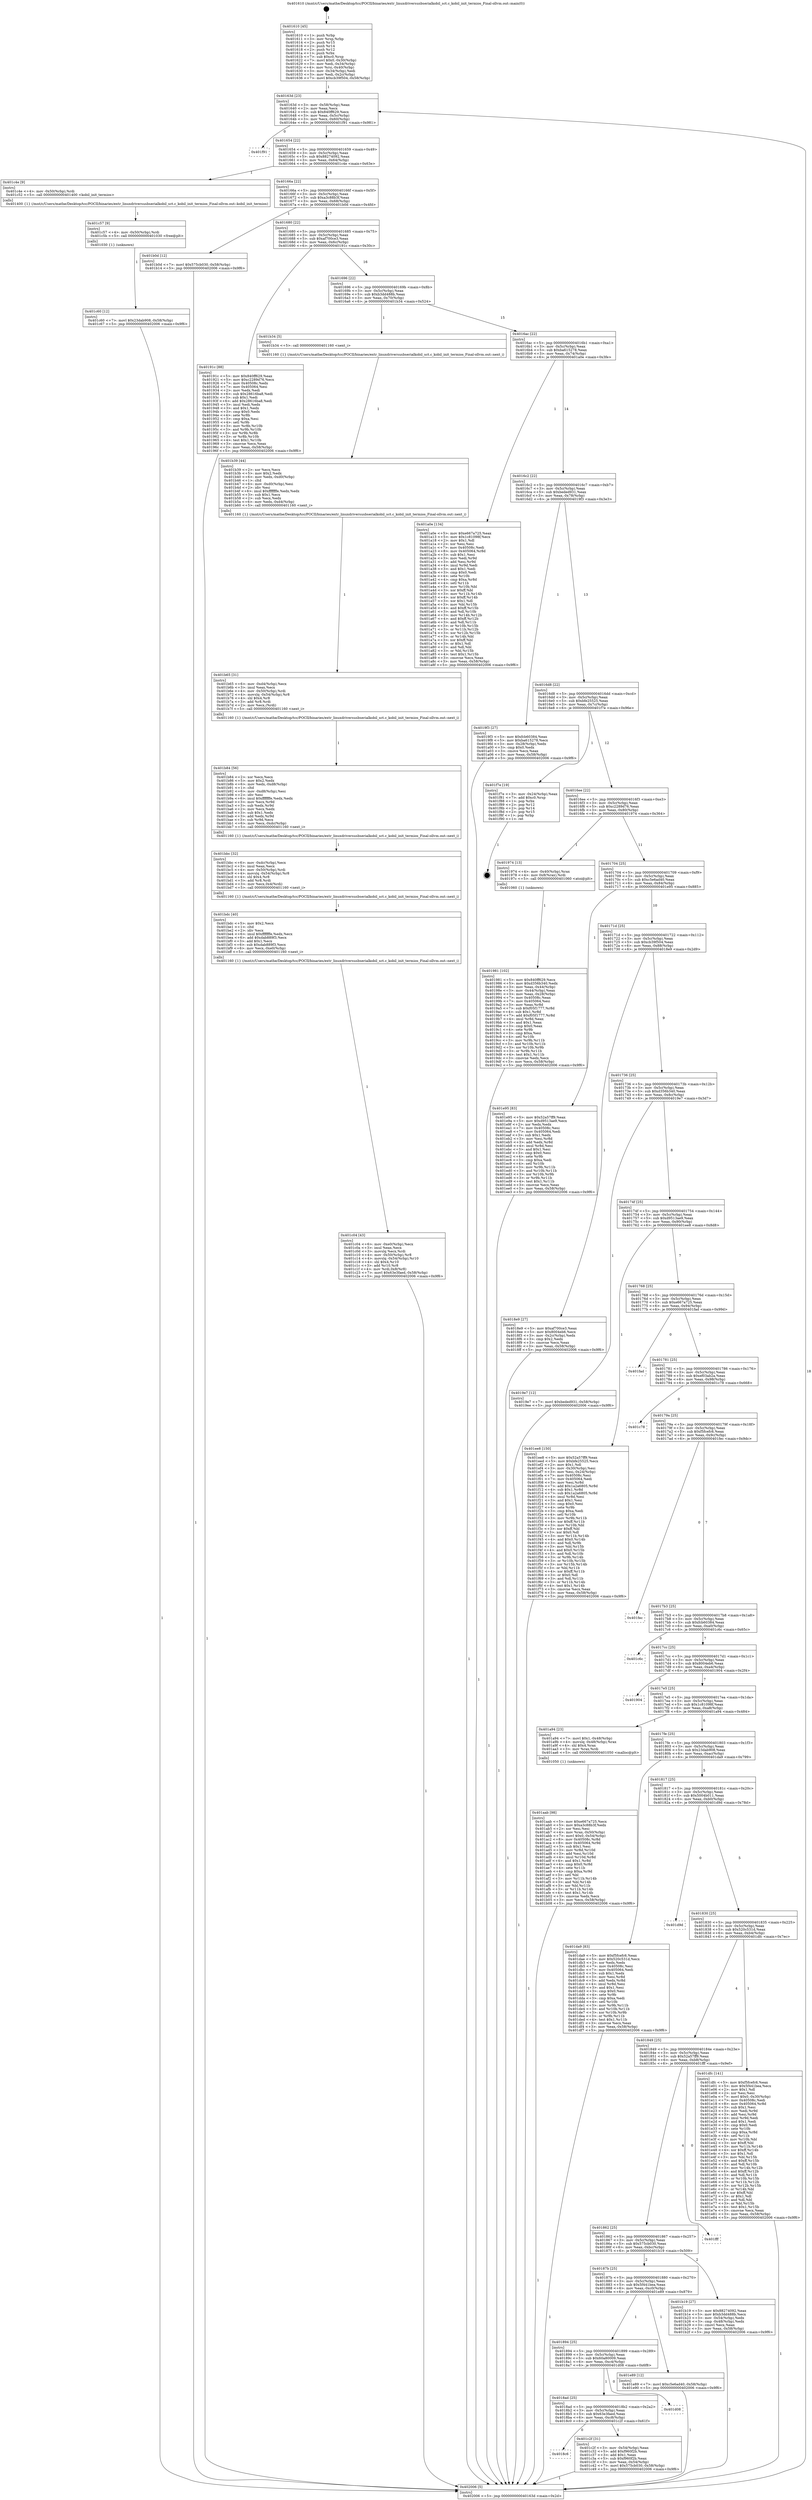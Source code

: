 digraph "0x401610" {
  label = "0x401610 (/mnt/c/Users/mathe/Desktop/tcc/POCII/binaries/extr_linuxdriversusbserialkobil_sct.c_kobil_init_termios_Final-ollvm.out::main(0))"
  labelloc = "t"
  node[shape=record]

  Entry [label="",width=0.3,height=0.3,shape=circle,fillcolor=black,style=filled]
  "0x40163d" [label="{
     0x40163d [23]\l
     | [instrs]\l
     &nbsp;&nbsp;0x40163d \<+3\>: mov -0x58(%rbp),%eax\l
     &nbsp;&nbsp;0x401640 \<+2\>: mov %eax,%ecx\l
     &nbsp;&nbsp;0x401642 \<+6\>: sub $0x840ff629,%ecx\l
     &nbsp;&nbsp;0x401648 \<+3\>: mov %eax,-0x5c(%rbp)\l
     &nbsp;&nbsp;0x40164b \<+3\>: mov %ecx,-0x60(%rbp)\l
     &nbsp;&nbsp;0x40164e \<+6\>: je 0000000000401f91 \<main+0x981\>\l
  }"]
  "0x401f91" [label="{
     0x401f91\l
  }", style=dashed]
  "0x401654" [label="{
     0x401654 [22]\l
     | [instrs]\l
     &nbsp;&nbsp;0x401654 \<+5\>: jmp 0000000000401659 \<main+0x49\>\l
     &nbsp;&nbsp;0x401659 \<+3\>: mov -0x5c(%rbp),%eax\l
     &nbsp;&nbsp;0x40165c \<+5\>: sub $0x88274092,%eax\l
     &nbsp;&nbsp;0x401661 \<+3\>: mov %eax,-0x64(%rbp)\l
     &nbsp;&nbsp;0x401664 \<+6\>: je 0000000000401c4e \<main+0x63e\>\l
  }"]
  Exit [label="",width=0.3,height=0.3,shape=circle,fillcolor=black,style=filled,peripheries=2]
  "0x401c4e" [label="{
     0x401c4e [9]\l
     | [instrs]\l
     &nbsp;&nbsp;0x401c4e \<+4\>: mov -0x50(%rbp),%rdi\l
     &nbsp;&nbsp;0x401c52 \<+5\>: call 0000000000401400 \<kobil_init_termios\>\l
     | [calls]\l
     &nbsp;&nbsp;0x401400 \{1\} (/mnt/c/Users/mathe/Desktop/tcc/POCII/binaries/extr_linuxdriversusbserialkobil_sct.c_kobil_init_termios_Final-ollvm.out::kobil_init_termios)\l
  }"]
  "0x40166a" [label="{
     0x40166a [22]\l
     | [instrs]\l
     &nbsp;&nbsp;0x40166a \<+5\>: jmp 000000000040166f \<main+0x5f\>\l
     &nbsp;&nbsp;0x40166f \<+3\>: mov -0x5c(%rbp),%eax\l
     &nbsp;&nbsp;0x401672 \<+5\>: sub $0xa3c88b3f,%eax\l
     &nbsp;&nbsp;0x401677 \<+3\>: mov %eax,-0x68(%rbp)\l
     &nbsp;&nbsp;0x40167a \<+6\>: je 0000000000401b0d \<main+0x4fd\>\l
  }"]
  "0x401c60" [label="{
     0x401c60 [12]\l
     | [instrs]\l
     &nbsp;&nbsp;0x401c60 \<+7\>: movl $0x23dab908,-0x58(%rbp)\l
     &nbsp;&nbsp;0x401c67 \<+5\>: jmp 0000000000402006 \<main+0x9f6\>\l
  }"]
  "0x401b0d" [label="{
     0x401b0d [12]\l
     | [instrs]\l
     &nbsp;&nbsp;0x401b0d \<+7\>: movl $0x575cb030,-0x58(%rbp)\l
     &nbsp;&nbsp;0x401b14 \<+5\>: jmp 0000000000402006 \<main+0x9f6\>\l
  }"]
  "0x401680" [label="{
     0x401680 [22]\l
     | [instrs]\l
     &nbsp;&nbsp;0x401680 \<+5\>: jmp 0000000000401685 \<main+0x75\>\l
     &nbsp;&nbsp;0x401685 \<+3\>: mov -0x5c(%rbp),%eax\l
     &nbsp;&nbsp;0x401688 \<+5\>: sub $0xaf700ce3,%eax\l
     &nbsp;&nbsp;0x40168d \<+3\>: mov %eax,-0x6c(%rbp)\l
     &nbsp;&nbsp;0x401690 \<+6\>: je 000000000040191c \<main+0x30c\>\l
  }"]
  "0x401c57" [label="{
     0x401c57 [9]\l
     | [instrs]\l
     &nbsp;&nbsp;0x401c57 \<+4\>: mov -0x50(%rbp),%rdi\l
     &nbsp;&nbsp;0x401c5b \<+5\>: call 0000000000401030 \<free@plt\>\l
     | [calls]\l
     &nbsp;&nbsp;0x401030 \{1\} (unknown)\l
  }"]
  "0x40191c" [label="{
     0x40191c [88]\l
     | [instrs]\l
     &nbsp;&nbsp;0x40191c \<+5\>: mov $0x840ff629,%eax\l
     &nbsp;&nbsp;0x401921 \<+5\>: mov $0xc2289d76,%ecx\l
     &nbsp;&nbsp;0x401926 \<+7\>: mov 0x40508c,%edx\l
     &nbsp;&nbsp;0x40192d \<+7\>: mov 0x405064,%esi\l
     &nbsp;&nbsp;0x401934 \<+2\>: mov %edx,%edi\l
     &nbsp;&nbsp;0x401936 \<+6\>: sub $0x28616ba8,%edi\l
     &nbsp;&nbsp;0x40193c \<+3\>: sub $0x1,%edi\l
     &nbsp;&nbsp;0x40193f \<+6\>: add $0x28616ba8,%edi\l
     &nbsp;&nbsp;0x401945 \<+3\>: imul %edi,%edx\l
     &nbsp;&nbsp;0x401948 \<+3\>: and $0x1,%edx\l
     &nbsp;&nbsp;0x40194b \<+3\>: cmp $0x0,%edx\l
     &nbsp;&nbsp;0x40194e \<+4\>: sete %r8b\l
     &nbsp;&nbsp;0x401952 \<+3\>: cmp $0xa,%esi\l
     &nbsp;&nbsp;0x401955 \<+4\>: setl %r9b\l
     &nbsp;&nbsp;0x401959 \<+3\>: mov %r8b,%r10b\l
     &nbsp;&nbsp;0x40195c \<+3\>: and %r9b,%r10b\l
     &nbsp;&nbsp;0x40195f \<+3\>: xor %r9b,%r8b\l
     &nbsp;&nbsp;0x401962 \<+3\>: or %r8b,%r10b\l
     &nbsp;&nbsp;0x401965 \<+4\>: test $0x1,%r10b\l
     &nbsp;&nbsp;0x401969 \<+3\>: cmovne %ecx,%eax\l
     &nbsp;&nbsp;0x40196c \<+3\>: mov %eax,-0x58(%rbp)\l
     &nbsp;&nbsp;0x40196f \<+5\>: jmp 0000000000402006 \<main+0x9f6\>\l
  }"]
  "0x401696" [label="{
     0x401696 [22]\l
     | [instrs]\l
     &nbsp;&nbsp;0x401696 \<+5\>: jmp 000000000040169b \<main+0x8b\>\l
     &nbsp;&nbsp;0x40169b \<+3\>: mov -0x5c(%rbp),%eax\l
     &nbsp;&nbsp;0x40169e \<+5\>: sub $0xb3dd488b,%eax\l
     &nbsp;&nbsp;0x4016a3 \<+3\>: mov %eax,-0x70(%rbp)\l
     &nbsp;&nbsp;0x4016a6 \<+6\>: je 0000000000401b34 \<main+0x524\>\l
  }"]
  "0x4018c6" [label="{
     0x4018c6\l
  }", style=dashed]
  "0x401b34" [label="{
     0x401b34 [5]\l
     | [instrs]\l
     &nbsp;&nbsp;0x401b34 \<+5\>: call 0000000000401160 \<next_i\>\l
     | [calls]\l
     &nbsp;&nbsp;0x401160 \{1\} (/mnt/c/Users/mathe/Desktop/tcc/POCII/binaries/extr_linuxdriversusbserialkobil_sct.c_kobil_init_termios_Final-ollvm.out::next_i)\l
  }"]
  "0x4016ac" [label="{
     0x4016ac [22]\l
     | [instrs]\l
     &nbsp;&nbsp;0x4016ac \<+5\>: jmp 00000000004016b1 \<main+0xa1\>\l
     &nbsp;&nbsp;0x4016b1 \<+3\>: mov -0x5c(%rbp),%eax\l
     &nbsp;&nbsp;0x4016b4 \<+5\>: sub $0xba615278,%eax\l
     &nbsp;&nbsp;0x4016b9 \<+3\>: mov %eax,-0x74(%rbp)\l
     &nbsp;&nbsp;0x4016bc \<+6\>: je 0000000000401a0e \<main+0x3fe\>\l
  }"]
  "0x401c2f" [label="{
     0x401c2f [31]\l
     | [instrs]\l
     &nbsp;&nbsp;0x401c2f \<+3\>: mov -0x54(%rbp),%eax\l
     &nbsp;&nbsp;0x401c32 \<+5\>: add $0xf960f2b,%eax\l
     &nbsp;&nbsp;0x401c37 \<+3\>: add $0x1,%eax\l
     &nbsp;&nbsp;0x401c3a \<+5\>: sub $0xf960f2b,%eax\l
     &nbsp;&nbsp;0x401c3f \<+3\>: mov %eax,-0x54(%rbp)\l
     &nbsp;&nbsp;0x401c42 \<+7\>: movl $0x575cb030,-0x58(%rbp)\l
     &nbsp;&nbsp;0x401c49 \<+5\>: jmp 0000000000402006 \<main+0x9f6\>\l
  }"]
  "0x401a0e" [label="{
     0x401a0e [134]\l
     | [instrs]\l
     &nbsp;&nbsp;0x401a0e \<+5\>: mov $0xe667a725,%eax\l
     &nbsp;&nbsp;0x401a13 \<+5\>: mov $0x1c81098f,%ecx\l
     &nbsp;&nbsp;0x401a18 \<+2\>: mov $0x1,%dl\l
     &nbsp;&nbsp;0x401a1a \<+2\>: xor %esi,%esi\l
     &nbsp;&nbsp;0x401a1c \<+7\>: mov 0x40508c,%edi\l
     &nbsp;&nbsp;0x401a23 \<+8\>: mov 0x405064,%r8d\l
     &nbsp;&nbsp;0x401a2b \<+3\>: sub $0x1,%esi\l
     &nbsp;&nbsp;0x401a2e \<+3\>: mov %edi,%r9d\l
     &nbsp;&nbsp;0x401a31 \<+3\>: add %esi,%r9d\l
     &nbsp;&nbsp;0x401a34 \<+4\>: imul %r9d,%edi\l
     &nbsp;&nbsp;0x401a38 \<+3\>: and $0x1,%edi\l
     &nbsp;&nbsp;0x401a3b \<+3\>: cmp $0x0,%edi\l
     &nbsp;&nbsp;0x401a3e \<+4\>: sete %r10b\l
     &nbsp;&nbsp;0x401a42 \<+4\>: cmp $0xa,%r8d\l
     &nbsp;&nbsp;0x401a46 \<+4\>: setl %r11b\l
     &nbsp;&nbsp;0x401a4a \<+3\>: mov %r10b,%bl\l
     &nbsp;&nbsp;0x401a4d \<+3\>: xor $0xff,%bl\l
     &nbsp;&nbsp;0x401a50 \<+3\>: mov %r11b,%r14b\l
     &nbsp;&nbsp;0x401a53 \<+4\>: xor $0xff,%r14b\l
     &nbsp;&nbsp;0x401a57 \<+3\>: xor $0x1,%dl\l
     &nbsp;&nbsp;0x401a5a \<+3\>: mov %bl,%r15b\l
     &nbsp;&nbsp;0x401a5d \<+4\>: and $0xff,%r15b\l
     &nbsp;&nbsp;0x401a61 \<+3\>: and %dl,%r10b\l
     &nbsp;&nbsp;0x401a64 \<+3\>: mov %r14b,%r12b\l
     &nbsp;&nbsp;0x401a67 \<+4\>: and $0xff,%r12b\l
     &nbsp;&nbsp;0x401a6b \<+3\>: and %dl,%r11b\l
     &nbsp;&nbsp;0x401a6e \<+3\>: or %r10b,%r15b\l
     &nbsp;&nbsp;0x401a71 \<+3\>: or %r11b,%r12b\l
     &nbsp;&nbsp;0x401a74 \<+3\>: xor %r12b,%r15b\l
     &nbsp;&nbsp;0x401a77 \<+3\>: or %r14b,%bl\l
     &nbsp;&nbsp;0x401a7a \<+3\>: xor $0xff,%bl\l
     &nbsp;&nbsp;0x401a7d \<+3\>: or $0x1,%dl\l
     &nbsp;&nbsp;0x401a80 \<+2\>: and %dl,%bl\l
     &nbsp;&nbsp;0x401a82 \<+3\>: or %bl,%r15b\l
     &nbsp;&nbsp;0x401a85 \<+4\>: test $0x1,%r15b\l
     &nbsp;&nbsp;0x401a89 \<+3\>: cmovne %ecx,%eax\l
     &nbsp;&nbsp;0x401a8c \<+3\>: mov %eax,-0x58(%rbp)\l
     &nbsp;&nbsp;0x401a8f \<+5\>: jmp 0000000000402006 \<main+0x9f6\>\l
  }"]
  "0x4016c2" [label="{
     0x4016c2 [22]\l
     | [instrs]\l
     &nbsp;&nbsp;0x4016c2 \<+5\>: jmp 00000000004016c7 \<main+0xb7\>\l
     &nbsp;&nbsp;0x4016c7 \<+3\>: mov -0x5c(%rbp),%eax\l
     &nbsp;&nbsp;0x4016ca \<+5\>: sub $0xbeded931,%eax\l
     &nbsp;&nbsp;0x4016cf \<+3\>: mov %eax,-0x78(%rbp)\l
     &nbsp;&nbsp;0x4016d2 \<+6\>: je 00000000004019f3 \<main+0x3e3\>\l
  }"]
  "0x4018ad" [label="{
     0x4018ad [25]\l
     | [instrs]\l
     &nbsp;&nbsp;0x4018ad \<+5\>: jmp 00000000004018b2 \<main+0x2a2\>\l
     &nbsp;&nbsp;0x4018b2 \<+3\>: mov -0x5c(%rbp),%eax\l
     &nbsp;&nbsp;0x4018b5 \<+5\>: sub $0x63e3faed,%eax\l
     &nbsp;&nbsp;0x4018ba \<+6\>: mov %eax,-0xc8(%rbp)\l
     &nbsp;&nbsp;0x4018c0 \<+6\>: je 0000000000401c2f \<main+0x61f\>\l
  }"]
  "0x4019f3" [label="{
     0x4019f3 [27]\l
     | [instrs]\l
     &nbsp;&nbsp;0x4019f3 \<+5\>: mov $0xfcb60384,%eax\l
     &nbsp;&nbsp;0x4019f8 \<+5\>: mov $0xba615278,%ecx\l
     &nbsp;&nbsp;0x4019fd \<+3\>: mov -0x28(%rbp),%edx\l
     &nbsp;&nbsp;0x401a00 \<+3\>: cmp $0x0,%edx\l
     &nbsp;&nbsp;0x401a03 \<+3\>: cmove %ecx,%eax\l
     &nbsp;&nbsp;0x401a06 \<+3\>: mov %eax,-0x58(%rbp)\l
     &nbsp;&nbsp;0x401a09 \<+5\>: jmp 0000000000402006 \<main+0x9f6\>\l
  }"]
  "0x4016d8" [label="{
     0x4016d8 [22]\l
     | [instrs]\l
     &nbsp;&nbsp;0x4016d8 \<+5\>: jmp 00000000004016dd \<main+0xcd\>\l
     &nbsp;&nbsp;0x4016dd \<+3\>: mov -0x5c(%rbp),%eax\l
     &nbsp;&nbsp;0x4016e0 \<+5\>: sub $0xbfe25525,%eax\l
     &nbsp;&nbsp;0x4016e5 \<+3\>: mov %eax,-0x7c(%rbp)\l
     &nbsp;&nbsp;0x4016e8 \<+6\>: je 0000000000401f7e \<main+0x96e\>\l
  }"]
  "0x401d08" [label="{
     0x401d08\l
  }", style=dashed]
  "0x401f7e" [label="{
     0x401f7e [19]\l
     | [instrs]\l
     &nbsp;&nbsp;0x401f7e \<+3\>: mov -0x24(%rbp),%eax\l
     &nbsp;&nbsp;0x401f81 \<+7\>: add $0xc0,%rsp\l
     &nbsp;&nbsp;0x401f88 \<+1\>: pop %rbx\l
     &nbsp;&nbsp;0x401f89 \<+2\>: pop %r12\l
     &nbsp;&nbsp;0x401f8b \<+2\>: pop %r14\l
     &nbsp;&nbsp;0x401f8d \<+2\>: pop %r15\l
     &nbsp;&nbsp;0x401f8f \<+1\>: pop %rbp\l
     &nbsp;&nbsp;0x401f90 \<+1\>: ret\l
  }"]
  "0x4016ee" [label="{
     0x4016ee [22]\l
     | [instrs]\l
     &nbsp;&nbsp;0x4016ee \<+5\>: jmp 00000000004016f3 \<main+0xe3\>\l
     &nbsp;&nbsp;0x4016f3 \<+3\>: mov -0x5c(%rbp),%eax\l
     &nbsp;&nbsp;0x4016f6 \<+5\>: sub $0xc2289d76,%eax\l
     &nbsp;&nbsp;0x4016fb \<+3\>: mov %eax,-0x80(%rbp)\l
     &nbsp;&nbsp;0x4016fe \<+6\>: je 0000000000401974 \<main+0x364\>\l
  }"]
  "0x401894" [label="{
     0x401894 [25]\l
     | [instrs]\l
     &nbsp;&nbsp;0x401894 \<+5\>: jmp 0000000000401899 \<main+0x289\>\l
     &nbsp;&nbsp;0x401899 \<+3\>: mov -0x5c(%rbp),%eax\l
     &nbsp;&nbsp;0x40189c \<+5\>: sub $0x60a80009,%eax\l
     &nbsp;&nbsp;0x4018a1 \<+6\>: mov %eax,-0xc4(%rbp)\l
     &nbsp;&nbsp;0x4018a7 \<+6\>: je 0000000000401d08 \<main+0x6f8\>\l
  }"]
  "0x401974" [label="{
     0x401974 [13]\l
     | [instrs]\l
     &nbsp;&nbsp;0x401974 \<+4\>: mov -0x40(%rbp),%rax\l
     &nbsp;&nbsp;0x401978 \<+4\>: mov 0x8(%rax),%rdi\l
     &nbsp;&nbsp;0x40197c \<+5\>: call 0000000000401060 \<atoi@plt\>\l
     | [calls]\l
     &nbsp;&nbsp;0x401060 \{1\} (unknown)\l
  }"]
  "0x401704" [label="{
     0x401704 [25]\l
     | [instrs]\l
     &nbsp;&nbsp;0x401704 \<+5\>: jmp 0000000000401709 \<main+0xf9\>\l
     &nbsp;&nbsp;0x401709 \<+3\>: mov -0x5c(%rbp),%eax\l
     &nbsp;&nbsp;0x40170c \<+5\>: sub $0xc5e6ad40,%eax\l
     &nbsp;&nbsp;0x401711 \<+6\>: mov %eax,-0x84(%rbp)\l
     &nbsp;&nbsp;0x401717 \<+6\>: je 0000000000401e95 \<main+0x885\>\l
  }"]
  "0x401e89" [label="{
     0x401e89 [12]\l
     | [instrs]\l
     &nbsp;&nbsp;0x401e89 \<+7\>: movl $0xc5e6ad40,-0x58(%rbp)\l
     &nbsp;&nbsp;0x401e90 \<+5\>: jmp 0000000000402006 \<main+0x9f6\>\l
  }"]
  "0x401e95" [label="{
     0x401e95 [83]\l
     | [instrs]\l
     &nbsp;&nbsp;0x401e95 \<+5\>: mov $0x52a57ff9,%eax\l
     &nbsp;&nbsp;0x401e9a \<+5\>: mov $0xd9513ae9,%ecx\l
     &nbsp;&nbsp;0x401e9f \<+2\>: xor %edx,%edx\l
     &nbsp;&nbsp;0x401ea1 \<+7\>: mov 0x40508c,%esi\l
     &nbsp;&nbsp;0x401ea8 \<+7\>: mov 0x405064,%edi\l
     &nbsp;&nbsp;0x401eaf \<+3\>: sub $0x1,%edx\l
     &nbsp;&nbsp;0x401eb2 \<+3\>: mov %esi,%r8d\l
     &nbsp;&nbsp;0x401eb5 \<+3\>: add %edx,%r8d\l
     &nbsp;&nbsp;0x401eb8 \<+4\>: imul %r8d,%esi\l
     &nbsp;&nbsp;0x401ebc \<+3\>: and $0x1,%esi\l
     &nbsp;&nbsp;0x401ebf \<+3\>: cmp $0x0,%esi\l
     &nbsp;&nbsp;0x401ec2 \<+4\>: sete %r9b\l
     &nbsp;&nbsp;0x401ec6 \<+3\>: cmp $0xa,%edi\l
     &nbsp;&nbsp;0x401ec9 \<+4\>: setl %r10b\l
     &nbsp;&nbsp;0x401ecd \<+3\>: mov %r9b,%r11b\l
     &nbsp;&nbsp;0x401ed0 \<+3\>: and %r10b,%r11b\l
     &nbsp;&nbsp;0x401ed3 \<+3\>: xor %r10b,%r9b\l
     &nbsp;&nbsp;0x401ed6 \<+3\>: or %r9b,%r11b\l
     &nbsp;&nbsp;0x401ed9 \<+4\>: test $0x1,%r11b\l
     &nbsp;&nbsp;0x401edd \<+3\>: cmovne %ecx,%eax\l
     &nbsp;&nbsp;0x401ee0 \<+3\>: mov %eax,-0x58(%rbp)\l
     &nbsp;&nbsp;0x401ee3 \<+5\>: jmp 0000000000402006 \<main+0x9f6\>\l
  }"]
  "0x40171d" [label="{
     0x40171d [25]\l
     | [instrs]\l
     &nbsp;&nbsp;0x40171d \<+5\>: jmp 0000000000401722 \<main+0x112\>\l
     &nbsp;&nbsp;0x401722 \<+3\>: mov -0x5c(%rbp),%eax\l
     &nbsp;&nbsp;0x401725 \<+5\>: sub $0xcb39f504,%eax\l
     &nbsp;&nbsp;0x40172a \<+6\>: mov %eax,-0x88(%rbp)\l
     &nbsp;&nbsp;0x401730 \<+6\>: je 00000000004018e9 \<main+0x2d9\>\l
  }"]
  "0x401c04" [label="{
     0x401c04 [43]\l
     | [instrs]\l
     &nbsp;&nbsp;0x401c04 \<+6\>: mov -0xe0(%rbp),%ecx\l
     &nbsp;&nbsp;0x401c0a \<+3\>: imul %eax,%ecx\l
     &nbsp;&nbsp;0x401c0d \<+3\>: movslq %ecx,%rdi\l
     &nbsp;&nbsp;0x401c10 \<+4\>: mov -0x50(%rbp),%r8\l
     &nbsp;&nbsp;0x401c14 \<+4\>: movslq -0x54(%rbp),%r10\l
     &nbsp;&nbsp;0x401c18 \<+4\>: shl $0x4,%r10\l
     &nbsp;&nbsp;0x401c1c \<+3\>: add %r10,%r8\l
     &nbsp;&nbsp;0x401c1f \<+4\>: mov %rdi,0x8(%r8)\l
     &nbsp;&nbsp;0x401c23 \<+7\>: movl $0x63e3faed,-0x58(%rbp)\l
     &nbsp;&nbsp;0x401c2a \<+5\>: jmp 0000000000402006 \<main+0x9f6\>\l
  }"]
  "0x4018e9" [label="{
     0x4018e9 [27]\l
     | [instrs]\l
     &nbsp;&nbsp;0x4018e9 \<+5\>: mov $0xaf700ce3,%eax\l
     &nbsp;&nbsp;0x4018ee \<+5\>: mov $0x8004eb6,%ecx\l
     &nbsp;&nbsp;0x4018f3 \<+3\>: mov -0x2c(%rbp),%edx\l
     &nbsp;&nbsp;0x4018f6 \<+3\>: cmp $0x2,%edx\l
     &nbsp;&nbsp;0x4018f9 \<+3\>: cmovne %ecx,%eax\l
     &nbsp;&nbsp;0x4018fc \<+3\>: mov %eax,-0x58(%rbp)\l
     &nbsp;&nbsp;0x4018ff \<+5\>: jmp 0000000000402006 \<main+0x9f6\>\l
  }"]
  "0x401736" [label="{
     0x401736 [25]\l
     | [instrs]\l
     &nbsp;&nbsp;0x401736 \<+5\>: jmp 000000000040173b \<main+0x12b\>\l
     &nbsp;&nbsp;0x40173b \<+3\>: mov -0x5c(%rbp),%eax\l
     &nbsp;&nbsp;0x40173e \<+5\>: sub $0xd356b340,%eax\l
     &nbsp;&nbsp;0x401743 \<+6\>: mov %eax,-0x8c(%rbp)\l
     &nbsp;&nbsp;0x401749 \<+6\>: je 00000000004019e7 \<main+0x3d7\>\l
  }"]
  "0x402006" [label="{
     0x402006 [5]\l
     | [instrs]\l
     &nbsp;&nbsp;0x402006 \<+5\>: jmp 000000000040163d \<main+0x2d\>\l
  }"]
  "0x401610" [label="{
     0x401610 [45]\l
     | [instrs]\l
     &nbsp;&nbsp;0x401610 \<+1\>: push %rbp\l
     &nbsp;&nbsp;0x401611 \<+3\>: mov %rsp,%rbp\l
     &nbsp;&nbsp;0x401614 \<+2\>: push %r15\l
     &nbsp;&nbsp;0x401616 \<+2\>: push %r14\l
     &nbsp;&nbsp;0x401618 \<+2\>: push %r12\l
     &nbsp;&nbsp;0x40161a \<+1\>: push %rbx\l
     &nbsp;&nbsp;0x40161b \<+7\>: sub $0xc0,%rsp\l
     &nbsp;&nbsp;0x401622 \<+7\>: movl $0x0,-0x30(%rbp)\l
     &nbsp;&nbsp;0x401629 \<+3\>: mov %edi,-0x34(%rbp)\l
     &nbsp;&nbsp;0x40162c \<+4\>: mov %rsi,-0x40(%rbp)\l
     &nbsp;&nbsp;0x401630 \<+3\>: mov -0x34(%rbp),%edi\l
     &nbsp;&nbsp;0x401633 \<+3\>: mov %edi,-0x2c(%rbp)\l
     &nbsp;&nbsp;0x401636 \<+7\>: movl $0xcb39f504,-0x58(%rbp)\l
  }"]
  "0x401981" [label="{
     0x401981 [102]\l
     | [instrs]\l
     &nbsp;&nbsp;0x401981 \<+5\>: mov $0x840ff629,%ecx\l
     &nbsp;&nbsp;0x401986 \<+5\>: mov $0xd356b340,%edx\l
     &nbsp;&nbsp;0x40198b \<+3\>: mov %eax,-0x44(%rbp)\l
     &nbsp;&nbsp;0x40198e \<+3\>: mov -0x44(%rbp),%eax\l
     &nbsp;&nbsp;0x401991 \<+3\>: mov %eax,-0x28(%rbp)\l
     &nbsp;&nbsp;0x401994 \<+7\>: mov 0x40508c,%eax\l
     &nbsp;&nbsp;0x40199b \<+7\>: mov 0x405064,%esi\l
     &nbsp;&nbsp;0x4019a2 \<+3\>: mov %eax,%r8d\l
     &nbsp;&nbsp;0x4019a5 \<+7\>: sub $0xf05f1777,%r8d\l
     &nbsp;&nbsp;0x4019ac \<+4\>: sub $0x1,%r8d\l
     &nbsp;&nbsp;0x4019b0 \<+7\>: add $0xf05f1777,%r8d\l
     &nbsp;&nbsp;0x4019b7 \<+4\>: imul %r8d,%eax\l
     &nbsp;&nbsp;0x4019bb \<+3\>: and $0x1,%eax\l
     &nbsp;&nbsp;0x4019be \<+3\>: cmp $0x0,%eax\l
     &nbsp;&nbsp;0x4019c1 \<+4\>: sete %r9b\l
     &nbsp;&nbsp;0x4019c5 \<+3\>: cmp $0xa,%esi\l
     &nbsp;&nbsp;0x4019c8 \<+4\>: setl %r10b\l
     &nbsp;&nbsp;0x4019cc \<+3\>: mov %r9b,%r11b\l
     &nbsp;&nbsp;0x4019cf \<+3\>: and %r10b,%r11b\l
     &nbsp;&nbsp;0x4019d2 \<+3\>: xor %r10b,%r9b\l
     &nbsp;&nbsp;0x4019d5 \<+3\>: or %r9b,%r11b\l
     &nbsp;&nbsp;0x4019d8 \<+4\>: test $0x1,%r11b\l
     &nbsp;&nbsp;0x4019dc \<+3\>: cmovne %edx,%ecx\l
     &nbsp;&nbsp;0x4019df \<+3\>: mov %ecx,-0x58(%rbp)\l
     &nbsp;&nbsp;0x4019e2 \<+5\>: jmp 0000000000402006 \<main+0x9f6\>\l
  }"]
  "0x401bdc" [label="{
     0x401bdc [40]\l
     | [instrs]\l
     &nbsp;&nbsp;0x401bdc \<+5\>: mov $0x2,%ecx\l
     &nbsp;&nbsp;0x401be1 \<+1\>: cltd\l
     &nbsp;&nbsp;0x401be2 \<+2\>: idiv %ecx\l
     &nbsp;&nbsp;0x401be4 \<+6\>: imul $0xfffffffe,%edx,%ecx\l
     &nbsp;&nbsp;0x401bea \<+6\>: add $0xdab889f3,%ecx\l
     &nbsp;&nbsp;0x401bf0 \<+3\>: add $0x1,%ecx\l
     &nbsp;&nbsp;0x401bf3 \<+6\>: sub $0xdab889f3,%ecx\l
     &nbsp;&nbsp;0x401bf9 \<+6\>: mov %ecx,-0xe0(%rbp)\l
     &nbsp;&nbsp;0x401bff \<+5\>: call 0000000000401160 \<next_i\>\l
     | [calls]\l
     &nbsp;&nbsp;0x401160 \{1\} (/mnt/c/Users/mathe/Desktop/tcc/POCII/binaries/extr_linuxdriversusbserialkobil_sct.c_kobil_init_termios_Final-ollvm.out::next_i)\l
  }"]
  "0x4019e7" [label="{
     0x4019e7 [12]\l
     | [instrs]\l
     &nbsp;&nbsp;0x4019e7 \<+7\>: movl $0xbeded931,-0x58(%rbp)\l
     &nbsp;&nbsp;0x4019ee \<+5\>: jmp 0000000000402006 \<main+0x9f6\>\l
  }"]
  "0x40174f" [label="{
     0x40174f [25]\l
     | [instrs]\l
     &nbsp;&nbsp;0x40174f \<+5\>: jmp 0000000000401754 \<main+0x144\>\l
     &nbsp;&nbsp;0x401754 \<+3\>: mov -0x5c(%rbp),%eax\l
     &nbsp;&nbsp;0x401757 \<+5\>: sub $0xd9513ae9,%eax\l
     &nbsp;&nbsp;0x40175c \<+6\>: mov %eax,-0x90(%rbp)\l
     &nbsp;&nbsp;0x401762 \<+6\>: je 0000000000401ee8 \<main+0x8d8\>\l
  }"]
  "0x401bbc" [label="{
     0x401bbc [32]\l
     | [instrs]\l
     &nbsp;&nbsp;0x401bbc \<+6\>: mov -0xdc(%rbp),%ecx\l
     &nbsp;&nbsp;0x401bc2 \<+3\>: imul %eax,%ecx\l
     &nbsp;&nbsp;0x401bc5 \<+4\>: mov -0x50(%rbp),%rdi\l
     &nbsp;&nbsp;0x401bc9 \<+4\>: movslq -0x54(%rbp),%r8\l
     &nbsp;&nbsp;0x401bcd \<+4\>: shl $0x4,%r8\l
     &nbsp;&nbsp;0x401bd1 \<+3\>: add %r8,%rdi\l
     &nbsp;&nbsp;0x401bd4 \<+3\>: mov %ecx,0x4(%rdi)\l
     &nbsp;&nbsp;0x401bd7 \<+5\>: call 0000000000401160 \<next_i\>\l
     | [calls]\l
     &nbsp;&nbsp;0x401160 \{1\} (/mnt/c/Users/mathe/Desktop/tcc/POCII/binaries/extr_linuxdriversusbserialkobil_sct.c_kobil_init_termios_Final-ollvm.out::next_i)\l
  }"]
  "0x401ee8" [label="{
     0x401ee8 [150]\l
     | [instrs]\l
     &nbsp;&nbsp;0x401ee8 \<+5\>: mov $0x52a57ff9,%eax\l
     &nbsp;&nbsp;0x401eed \<+5\>: mov $0xbfe25525,%ecx\l
     &nbsp;&nbsp;0x401ef2 \<+2\>: mov $0x1,%dl\l
     &nbsp;&nbsp;0x401ef4 \<+3\>: mov -0x30(%rbp),%esi\l
     &nbsp;&nbsp;0x401ef7 \<+3\>: mov %esi,-0x24(%rbp)\l
     &nbsp;&nbsp;0x401efa \<+7\>: mov 0x40508c,%esi\l
     &nbsp;&nbsp;0x401f01 \<+7\>: mov 0x405064,%edi\l
     &nbsp;&nbsp;0x401f08 \<+3\>: mov %esi,%r8d\l
     &nbsp;&nbsp;0x401f0b \<+7\>: add $0x1a2a6805,%r8d\l
     &nbsp;&nbsp;0x401f12 \<+4\>: sub $0x1,%r8d\l
     &nbsp;&nbsp;0x401f16 \<+7\>: sub $0x1a2a6805,%r8d\l
     &nbsp;&nbsp;0x401f1d \<+4\>: imul %r8d,%esi\l
     &nbsp;&nbsp;0x401f21 \<+3\>: and $0x1,%esi\l
     &nbsp;&nbsp;0x401f24 \<+3\>: cmp $0x0,%esi\l
     &nbsp;&nbsp;0x401f27 \<+4\>: sete %r9b\l
     &nbsp;&nbsp;0x401f2b \<+3\>: cmp $0xa,%edi\l
     &nbsp;&nbsp;0x401f2e \<+4\>: setl %r10b\l
     &nbsp;&nbsp;0x401f32 \<+3\>: mov %r9b,%r11b\l
     &nbsp;&nbsp;0x401f35 \<+4\>: xor $0xff,%r11b\l
     &nbsp;&nbsp;0x401f39 \<+3\>: mov %r10b,%bl\l
     &nbsp;&nbsp;0x401f3c \<+3\>: xor $0xff,%bl\l
     &nbsp;&nbsp;0x401f3f \<+3\>: xor $0x0,%dl\l
     &nbsp;&nbsp;0x401f42 \<+3\>: mov %r11b,%r14b\l
     &nbsp;&nbsp;0x401f45 \<+4\>: and $0x0,%r14b\l
     &nbsp;&nbsp;0x401f49 \<+3\>: and %dl,%r9b\l
     &nbsp;&nbsp;0x401f4c \<+3\>: mov %bl,%r15b\l
     &nbsp;&nbsp;0x401f4f \<+4\>: and $0x0,%r15b\l
     &nbsp;&nbsp;0x401f53 \<+3\>: and %dl,%r10b\l
     &nbsp;&nbsp;0x401f56 \<+3\>: or %r9b,%r14b\l
     &nbsp;&nbsp;0x401f59 \<+3\>: or %r10b,%r15b\l
     &nbsp;&nbsp;0x401f5c \<+3\>: xor %r15b,%r14b\l
     &nbsp;&nbsp;0x401f5f \<+3\>: or %bl,%r11b\l
     &nbsp;&nbsp;0x401f62 \<+4\>: xor $0xff,%r11b\l
     &nbsp;&nbsp;0x401f66 \<+3\>: or $0x0,%dl\l
     &nbsp;&nbsp;0x401f69 \<+3\>: and %dl,%r11b\l
     &nbsp;&nbsp;0x401f6c \<+3\>: or %r11b,%r14b\l
     &nbsp;&nbsp;0x401f6f \<+4\>: test $0x1,%r14b\l
     &nbsp;&nbsp;0x401f73 \<+3\>: cmovne %ecx,%eax\l
     &nbsp;&nbsp;0x401f76 \<+3\>: mov %eax,-0x58(%rbp)\l
     &nbsp;&nbsp;0x401f79 \<+5\>: jmp 0000000000402006 \<main+0x9f6\>\l
  }"]
  "0x401768" [label="{
     0x401768 [25]\l
     | [instrs]\l
     &nbsp;&nbsp;0x401768 \<+5\>: jmp 000000000040176d \<main+0x15d\>\l
     &nbsp;&nbsp;0x40176d \<+3\>: mov -0x5c(%rbp),%eax\l
     &nbsp;&nbsp;0x401770 \<+5\>: sub $0xe667a725,%eax\l
     &nbsp;&nbsp;0x401775 \<+6\>: mov %eax,-0x94(%rbp)\l
     &nbsp;&nbsp;0x40177b \<+6\>: je 0000000000401fad \<main+0x99d\>\l
  }"]
  "0x401b84" [label="{
     0x401b84 [56]\l
     | [instrs]\l
     &nbsp;&nbsp;0x401b84 \<+2\>: xor %ecx,%ecx\l
     &nbsp;&nbsp;0x401b86 \<+5\>: mov $0x2,%edx\l
     &nbsp;&nbsp;0x401b8b \<+6\>: mov %edx,-0xd8(%rbp)\l
     &nbsp;&nbsp;0x401b91 \<+1\>: cltd\l
     &nbsp;&nbsp;0x401b92 \<+6\>: mov -0xd8(%rbp),%esi\l
     &nbsp;&nbsp;0x401b98 \<+2\>: idiv %esi\l
     &nbsp;&nbsp;0x401b9a \<+6\>: imul $0xfffffffe,%edx,%edx\l
     &nbsp;&nbsp;0x401ba0 \<+3\>: mov %ecx,%r9d\l
     &nbsp;&nbsp;0x401ba3 \<+3\>: sub %edx,%r9d\l
     &nbsp;&nbsp;0x401ba6 \<+2\>: mov %ecx,%edx\l
     &nbsp;&nbsp;0x401ba8 \<+3\>: sub $0x1,%edx\l
     &nbsp;&nbsp;0x401bab \<+3\>: add %edx,%r9d\l
     &nbsp;&nbsp;0x401bae \<+3\>: sub %r9d,%ecx\l
     &nbsp;&nbsp;0x401bb1 \<+6\>: mov %ecx,-0xdc(%rbp)\l
     &nbsp;&nbsp;0x401bb7 \<+5\>: call 0000000000401160 \<next_i\>\l
     | [calls]\l
     &nbsp;&nbsp;0x401160 \{1\} (/mnt/c/Users/mathe/Desktop/tcc/POCII/binaries/extr_linuxdriversusbserialkobil_sct.c_kobil_init_termios_Final-ollvm.out::next_i)\l
  }"]
  "0x401fad" [label="{
     0x401fad\l
  }", style=dashed]
  "0x401781" [label="{
     0x401781 [25]\l
     | [instrs]\l
     &nbsp;&nbsp;0x401781 \<+5\>: jmp 0000000000401786 \<main+0x176\>\l
     &nbsp;&nbsp;0x401786 \<+3\>: mov -0x5c(%rbp),%eax\l
     &nbsp;&nbsp;0x401789 \<+5\>: sub $0xef03ab2a,%eax\l
     &nbsp;&nbsp;0x40178e \<+6\>: mov %eax,-0x98(%rbp)\l
     &nbsp;&nbsp;0x401794 \<+6\>: je 0000000000401c78 \<main+0x668\>\l
  }"]
  "0x401b65" [label="{
     0x401b65 [31]\l
     | [instrs]\l
     &nbsp;&nbsp;0x401b65 \<+6\>: mov -0xd4(%rbp),%ecx\l
     &nbsp;&nbsp;0x401b6b \<+3\>: imul %eax,%ecx\l
     &nbsp;&nbsp;0x401b6e \<+4\>: mov -0x50(%rbp),%rdi\l
     &nbsp;&nbsp;0x401b72 \<+4\>: movslq -0x54(%rbp),%r8\l
     &nbsp;&nbsp;0x401b76 \<+4\>: shl $0x4,%r8\l
     &nbsp;&nbsp;0x401b7a \<+3\>: add %r8,%rdi\l
     &nbsp;&nbsp;0x401b7d \<+2\>: mov %ecx,(%rdi)\l
     &nbsp;&nbsp;0x401b7f \<+5\>: call 0000000000401160 \<next_i\>\l
     | [calls]\l
     &nbsp;&nbsp;0x401160 \{1\} (/mnt/c/Users/mathe/Desktop/tcc/POCII/binaries/extr_linuxdriversusbserialkobil_sct.c_kobil_init_termios_Final-ollvm.out::next_i)\l
  }"]
  "0x401c78" [label="{
     0x401c78\l
  }", style=dashed]
  "0x40179a" [label="{
     0x40179a [25]\l
     | [instrs]\l
     &nbsp;&nbsp;0x40179a \<+5\>: jmp 000000000040179f \<main+0x18f\>\l
     &nbsp;&nbsp;0x40179f \<+3\>: mov -0x5c(%rbp),%eax\l
     &nbsp;&nbsp;0x4017a2 \<+5\>: sub $0xf5fcefc6,%eax\l
     &nbsp;&nbsp;0x4017a7 \<+6\>: mov %eax,-0x9c(%rbp)\l
     &nbsp;&nbsp;0x4017ad \<+6\>: je 0000000000401fec \<main+0x9dc\>\l
  }"]
  "0x401b39" [label="{
     0x401b39 [44]\l
     | [instrs]\l
     &nbsp;&nbsp;0x401b39 \<+2\>: xor %ecx,%ecx\l
     &nbsp;&nbsp;0x401b3b \<+5\>: mov $0x2,%edx\l
     &nbsp;&nbsp;0x401b40 \<+6\>: mov %edx,-0xd0(%rbp)\l
     &nbsp;&nbsp;0x401b46 \<+1\>: cltd\l
     &nbsp;&nbsp;0x401b47 \<+6\>: mov -0xd0(%rbp),%esi\l
     &nbsp;&nbsp;0x401b4d \<+2\>: idiv %esi\l
     &nbsp;&nbsp;0x401b4f \<+6\>: imul $0xfffffffe,%edx,%edx\l
     &nbsp;&nbsp;0x401b55 \<+3\>: sub $0x1,%ecx\l
     &nbsp;&nbsp;0x401b58 \<+2\>: sub %ecx,%edx\l
     &nbsp;&nbsp;0x401b5a \<+6\>: mov %edx,-0xd4(%rbp)\l
     &nbsp;&nbsp;0x401b60 \<+5\>: call 0000000000401160 \<next_i\>\l
     | [calls]\l
     &nbsp;&nbsp;0x401160 \{1\} (/mnt/c/Users/mathe/Desktop/tcc/POCII/binaries/extr_linuxdriversusbserialkobil_sct.c_kobil_init_termios_Final-ollvm.out::next_i)\l
  }"]
  "0x401fec" [label="{
     0x401fec\l
  }", style=dashed]
  "0x4017b3" [label="{
     0x4017b3 [25]\l
     | [instrs]\l
     &nbsp;&nbsp;0x4017b3 \<+5\>: jmp 00000000004017b8 \<main+0x1a8\>\l
     &nbsp;&nbsp;0x4017b8 \<+3\>: mov -0x5c(%rbp),%eax\l
     &nbsp;&nbsp;0x4017bb \<+5\>: sub $0xfcb60384,%eax\l
     &nbsp;&nbsp;0x4017c0 \<+6\>: mov %eax,-0xa0(%rbp)\l
     &nbsp;&nbsp;0x4017c6 \<+6\>: je 0000000000401c6c \<main+0x65c\>\l
  }"]
  "0x40187b" [label="{
     0x40187b [25]\l
     | [instrs]\l
     &nbsp;&nbsp;0x40187b \<+5\>: jmp 0000000000401880 \<main+0x270\>\l
     &nbsp;&nbsp;0x401880 \<+3\>: mov -0x5c(%rbp),%eax\l
     &nbsp;&nbsp;0x401883 \<+5\>: sub $0x5f441bea,%eax\l
     &nbsp;&nbsp;0x401888 \<+6\>: mov %eax,-0xc0(%rbp)\l
     &nbsp;&nbsp;0x40188e \<+6\>: je 0000000000401e89 \<main+0x879\>\l
  }"]
  "0x401c6c" [label="{
     0x401c6c\l
  }", style=dashed]
  "0x4017cc" [label="{
     0x4017cc [25]\l
     | [instrs]\l
     &nbsp;&nbsp;0x4017cc \<+5\>: jmp 00000000004017d1 \<main+0x1c1\>\l
     &nbsp;&nbsp;0x4017d1 \<+3\>: mov -0x5c(%rbp),%eax\l
     &nbsp;&nbsp;0x4017d4 \<+5\>: sub $0x8004eb6,%eax\l
     &nbsp;&nbsp;0x4017d9 \<+6\>: mov %eax,-0xa4(%rbp)\l
     &nbsp;&nbsp;0x4017df \<+6\>: je 0000000000401904 \<main+0x2f4\>\l
  }"]
  "0x401b19" [label="{
     0x401b19 [27]\l
     | [instrs]\l
     &nbsp;&nbsp;0x401b19 \<+5\>: mov $0x88274092,%eax\l
     &nbsp;&nbsp;0x401b1e \<+5\>: mov $0xb3dd488b,%ecx\l
     &nbsp;&nbsp;0x401b23 \<+3\>: mov -0x54(%rbp),%edx\l
     &nbsp;&nbsp;0x401b26 \<+3\>: cmp -0x48(%rbp),%edx\l
     &nbsp;&nbsp;0x401b29 \<+3\>: cmovl %ecx,%eax\l
     &nbsp;&nbsp;0x401b2c \<+3\>: mov %eax,-0x58(%rbp)\l
     &nbsp;&nbsp;0x401b2f \<+5\>: jmp 0000000000402006 \<main+0x9f6\>\l
  }"]
  "0x401904" [label="{
     0x401904\l
  }", style=dashed]
  "0x4017e5" [label="{
     0x4017e5 [25]\l
     | [instrs]\l
     &nbsp;&nbsp;0x4017e5 \<+5\>: jmp 00000000004017ea \<main+0x1da\>\l
     &nbsp;&nbsp;0x4017ea \<+3\>: mov -0x5c(%rbp),%eax\l
     &nbsp;&nbsp;0x4017ed \<+5\>: sub $0x1c81098f,%eax\l
     &nbsp;&nbsp;0x4017f2 \<+6\>: mov %eax,-0xa8(%rbp)\l
     &nbsp;&nbsp;0x4017f8 \<+6\>: je 0000000000401a94 \<main+0x484\>\l
  }"]
  "0x401862" [label="{
     0x401862 [25]\l
     | [instrs]\l
     &nbsp;&nbsp;0x401862 \<+5\>: jmp 0000000000401867 \<main+0x257\>\l
     &nbsp;&nbsp;0x401867 \<+3\>: mov -0x5c(%rbp),%eax\l
     &nbsp;&nbsp;0x40186a \<+5\>: sub $0x575cb030,%eax\l
     &nbsp;&nbsp;0x40186f \<+6\>: mov %eax,-0xbc(%rbp)\l
     &nbsp;&nbsp;0x401875 \<+6\>: je 0000000000401b19 \<main+0x509\>\l
  }"]
  "0x401a94" [label="{
     0x401a94 [23]\l
     | [instrs]\l
     &nbsp;&nbsp;0x401a94 \<+7\>: movl $0x1,-0x48(%rbp)\l
     &nbsp;&nbsp;0x401a9b \<+4\>: movslq -0x48(%rbp),%rax\l
     &nbsp;&nbsp;0x401a9f \<+4\>: shl $0x4,%rax\l
     &nbsp;&nbsp;0x401aa3 \<+3\>: mov %rax,%rdi\l
     &nbsp;&nbsp;0x401aa6 \<+5\>: call 0000000000401050 \<malloc@plt\>\l
     | [calls]\l
     &nbsp;&nbsp;0x401050 \{1\} (unknown)\l
  }"]
  "0x4017fe" [label="{
     0x4017fe [25]\l
     | [instrs]\l
     &nbsp;&nbsp;0x4017fe \<+5\>: jmp 0000000000401803 \<main+0x1f3\>\l
     &nbsp;&nbsp;0x401803 \<+3\>: mov -0x5c(%rbp),%eax\l
     &nbsp;&nbsp;0x401806 \<+5\>: sub $0x23dab908,%eax\l
     &nbsp;&nbsp;0x40180b \<+6\>: mov %eax,-0xac(%rbp)\l
     &nbsp;&nbsp;0x401811 \<+6\>: je 0000000000401da9 \<main+0x799\>\l
  }"]
  "0x401aab" [label="{
     0x401aab [98]\l
     | [instrs]\l
     &nbsp;&nbsp;0x401aab \<+5\>: mov $0xe667a725,%ecx\l
     &nbsp;&nbsp;0x401ab0 \<+5\>: mov $0xa3c88b3f,%edx\l
     &nbsp;&nbsp;0x401ab5 \<+2\>: xor %esi,%esi\l
     &nbsp;&nbsp;0x401ab7 \<+4\>: mov %rax,-0x50(%rbp)\l
     &nbsp;&nbsp;0x401abb \<+7\>: movl $0x0,-0x54(%rbp)\l
     &nbsp;&nbsp;0x401ac2 \<+8\>: mov 0x40508c,%r8d\l
     &nbsp;&nbsp;0x401aca \<+8\>: mov 0x405064,%r9d\l
     &nbsp;&nbsp;0x401ad2 \<+3\>: sub $0x1,%esi\l
     &nbsp;&nbsp;0x401ad5 \<+3\>: mov %r8d,%r10d\l
     &nbsp;&nbsp;0x401ad8 \<+3\>: add %esi,%r10d\l
     &nbsp;&nbsp;0x401adb \<+4\>: imul %r10d,%r8d\l
     &nbsp;&nbsp;0x401adf \<+4\>: and $0x1,%r8d\l
     &nbsp;&nbsp;0x401ae3 \<+4\>: cmp $0x0,%r8d\l
     &nbsp;&nbsp;0x401ae7 \<+4\>: sete %r11b\l
     &nbsp;&nbsp;0x401aeb \<+4\>: cmp $0xa,%r9d\l
     &nbsp;&nbsp;0x401aef \<+3\>: setl %bl\l
     &nbsp;&nbsp;0x401af2 \<+3\>: mov %r11b,%r14b\l
     &nbsp;&nbsp;0x401af5 \<+3\>: and %bl,%r14b\l
     &nbsp;&nbsp;0x401af8 \<+3\>: xor %bl,%r11b\l
     &nbsp;&nbsp;0x401afb \<+3\>: or %r11b,%r14b\l
     &nbsp;&nbsp;0x401afe \<+4\>: test $0x1,%r14b\l
     &nbsp;&nbsp;0x401b02 \<+3\>: cmovne %edx,%ecx\l
     &nbsp;&nbsp;0x401b05 \<+3\>: mov %ecx,-0x58(%rbp)\l
     &nbsp;&nbsp;0x401b08 \<+5\>: jmp 0000000000402006 \<main+0x9f6\>\l
  }"]
  "0x401fff" [label="{
     0x401fff\l
  }", style=dashed]
  "0x401da9" [label="{
     0x401da9 [83]\l
     | [instrs]\l
     &nbsp;&nbsp;0x401da9 \<+5\>: mov $0xf5fcefc6,%eax\l
     &nbsp;&nbsp;0x401dae \<+5\>: mov $0x520c531d,%ecx\l
     &nbsp;&nbsp;0x401db3 \<+2\>: xor %edx,%edx\l
     &nbsp;&nbsp;0x401db5 \<+7\>: mov 0x40508c,%esi\l
     &nbsp;&nbsp;0x401dbc \<+7\>: mov 0x405064,%edi\l
     &nbsp;&nbsp;0x401dc3 \<+3\>: sub $0x1,%edx\l
     &nbsp;&nbsp;0x401dc6 \<+3\>: mov %esi,%r8d\l
     &nbsp;&nbsp;0x401dc9 \<+3\>: add %edx,%r8d\l
     &nbsp;&nbsp;0x401dcc \<+4\>: imul %r8d,%esi\l
     &nbsp;&nbsp;0x401dd0 \<+3\>: and $0x1,%esi\l
     &nbsp;&nbsp;0x401dd3 \<+3\>: cmp $0x0,%esi\l
     &nbsp;&nbsp;0x401dd6 \<+4\>: sete %r9b\l
     &nbsp;&nbsp;0x401dda \<+3\>: cmp $0xa,%edi\l
     &nbsp;&nbsp;0x401ddd \<+4\>: setl %r10b\l
     &nbsp;&nbsp;0x401de1 \<+3\>: mov %r9b,%r11b\l
     &nbsp;&nbsp;0x401de4 \<+3\>: and %r10b,%r11b\l
     &nbsp;&nbsp;0x401de7 \<+3\>: xor %r10b,%r9b\l
     &nbsp;&nbsp;0x401dea \<+3\>: or %r9b,%r11b\l
     &nbsp;&nbsp;0x401ded \<+4\>: test $0x1,%r11b\l
     &nbsp;&nbsp;0x401df1 \<+3\>: cmovne %ecx,%eax\l
     &nbsp;&nbsp;0x401df4 \<+3\>: mov %eax,-0x58(%rbp)\l
     &nbsp;&nbsp;0x401df7 \<+5\>: jmp 0000000000402006 \<main+0x9f6\>\l
  }"]
  "0x401817" [label="{
     0x401817 [25]\l
     | [instrs]\l
     &nbsp;&nbsp;0x401817 \<+5\>: jmp 000000000040181c \<main+0x20c\>\l
     &nbsp;&nbsp;0x40181c \<+3\>: mov -0x5c(%rbp),%eax\l
     &nbsp;&nbsp;0x40181f \<+5\>: sub $0x5004b011,%eax\l
     &nbsp;&nbsp;0x401824 \<+6\>: mov %eax,-0xb0(%rbp)\l
     &nbsp;&nbsp;0x40182a \<+6\>: je 0000000000401d9d \<main+0x78d\>\l
  }"]
  "0x401849" [label="{
     0x401849 [25]\l
     | [instrs]\l
     &nbsp;&nbsp;0x401849 \<+5\>: jmp 000000000040184e \<main+0x23e\>\l
     &nbsp;&nbsp;0x40184e \<+3\>: mov -0x5c(%rbp),%eax\l
     &nbsp;&nbsp;0x401851 \<+5\>: sub $0x52a57ff9,%eax\l
     &nbsp;&nbsp;0x401856 \<+6\>: mov %eax,-0xb8(%rbp)\l
     &nbsp;&nbsp;0x40185c \<+6\>: je 0000000000401fff \<main+0x9ef\>\l
  }"]
  "0x401d9d" [label="{
     0x401d9d\l
  }", style=dashed]
  "0x401830" [label="{
     0x401830 [25]\l
     | [instrs]\l
     &nbsp;&nbsp;0x401830 \<+5\>: jmp 0000000000401835 \<main+0x225\>\l
     &nbsp;&nbsp;0x401835 \<+3\>: mov -0x5c(%rbp),%eax\l
     &nbsp;&nbsp;0x401838 \<+5\>: sub $0x520c531d,%eax\l
     &nbsp;&nbsp;0x40183d \<+6\>: mov %eax,-0xb4(%rbp)\l
     &nbsp;&nbsp;0x401843 \<+6\>: je 0000000000401dfc \<main+0x7ec\>\l
  }"]
  "0x401dfc" [label="{
     0x401dfc [141]\l
     | [instrs]\l
     &nbsp;&nbsp;0x401dfc \<+5\>: mov $0xf5fcefc6,%eax\l
     &nbsp;&nbsp;0x401e01 \<+5\>: mov $0x5f441bea,%ecx\l
     &nbsp;&nbsp;0x401e06 \<+2\>: mov $0x1,%dl\l
     &nbsp;&nbsp;0x401e08 \<+2\>: xor %esi,%esi\l
     &nbsp;&nbsp;0x401e0a \<+7\>: movl $0x0,-0x30(%rbp)\l
     &nbsp;&nbsp;0x401e11 \<+7\>: mov 0x40508c,%edi\l
     &nbsp;&nbsp;0x401e18 \<+8\>: mov 0x405064,%r8d\l
     &nbsp;&nbsp;0x401e20 \<+3\>: sub $0x1,%esi\l
     &nbsp;&nbsp;0x401e23 \<+3\>: mov %edi,%r9d\l
     &nbsp;&nbsp;0x401e26 \<+3\>: add %esi,%r9d\l
     &nbsp;&nbsp;0x401e29 \<+4\>: imul %r9d,%edi\l
     &nbsp;&nbsp;0x401e2d \<+3\>: and $0x1,%edi\l
     &nbsp;&nbsp;0x401e30 \<+3\>: cmp $0x0,%edi\l
     &nbsp;&nbsp;0x401e33 \<+4\>: sete %r10b\l
     &nbsp;&nbsp;0x401e37 \<+4\>: cmp $0xa,%r8d\l
     &nbsp;&nbsp;0x401e3b \<+4\>: setl %r11b\l
     &nbsp;&nbsp;0x401e3f \<+3\>: mov %r10b,%bl\l
     &nbsp;&nbsp;0x401e42 \<+3\>: xor $0xff,%bl\l
     &nbsp;&nbsp;0x401e45 \<+3\>: mov %r11b,%r14b\l
     &nbsp;&nbsp;0x401e48 \<+4\>: xor $0xff,%r14b\l
     &nbsp;&nbsp;0x401e4c \<+3\>: xor $0x1,%dl\l
     &nbsp;&nbsp;0x401e4f \<+3\>: mov %bl,%r15b\l
     &nbsp;&nbsp;0x401e52 \<+4\>: and $0xff,%r15b\l
     &nbsp;&nbsp;0x401e56 \<+3\>: and %dl,%r10b\l
     &nbsp;&nbsp;0x401e59 \<+3\>: mov %r14b,%r12b\l
     &nbsp;&nbsp;0x401e5c \<+4\>: and $0xff,%r12b\l
     &nbsp;&nbsp;0x401e60 \<+3\>: and %dl,%r11b\l
     &nbsp;&nbsp;0x401e63 \<+3\>: or %r10b,%r15b\l
     &nbsp;&nbsp;0x401e66 \<+3\>: or %r11b,%r12b\l
     &nbsp;&nbsp;0x401e69 \<+3\>: xor %r12b,%r15b\l
     &nbsp;&nbsp;0x401e6c \<+3\>: or %r14b,%bl\l
     &nbsp;&nbsp;0x401e6f \<+3\>: xor $0xff,%bl\l
     &nbsp;&nbsp;0x401e72 \<+3\>: or $0x1,%dl\l
     &nbsp;&nbsp;0x401e75 \<+2\>: and %dl,%bl\l
     &nbsp;&nbsp;0x401e77 \<+3\>: or %bl,%r15b\l
     &nbsp;&nbsp;0x401e7a \<+4\>: test $0x1,%r15b\l
     &nbsp;&nbsp;0x401e7e \<+3\>: cmovne %ecx,%eax\l
     &nbsp;&nbsp;0x401e81 \<+3\>: mov %eax,-0x58(%rbp)\l
     &nbsp;&nbsp;0x401e84 \<+5\>: jmp 0000000000402006 \<main+0x9f6\>\l
  }"]
  Entry -> "0x401610" [label=" 1"]
  "0x40163d" -> "0x401f91" [label=" 0"]
  "0x40163d" -> "0x401654" [label=" 19"]
  "0x401f7e" -> Exit [label=" 1"]
  "0x401654" -> "0x401c4e" [label=" 1"]
  "0x401654" -> "0x40166a" [label=" 18"]
  "0x401ee8" -> "0x402006" [label=" 1"]
  "0x40166a" -> "0x401b0d" [label=" 1"]
  "0x40166a" -> "0x401680" [label=" 17"]
  "0x401e95" -> "0x402006" [label=" 1"]
  "0x401680" -> "0x40191c" [label=" 1"]
  "0x401680" -> "0x401696" [label=" 16"]
  "0x401e89" -> "0x402006" [label=" 1"]
  "0x401696" -> "0x401b34" [label=" 1"]
  "0x401696" -> "0x4016ac" [label=" 15"]
  "0x401dfc" -> "0x402006" [label=" 1"]
  "0x4016ac" -> "0x401a0e" [label=" 1"]
  "0x4016ac" -> "0x4016c2" [label=" 14"]
  "0x401da9" -> "0x402006" [label=" 1"]
  "0x4016c2" -> "0x4019f3" [label=" 1"]
  "0x4016c2" -> "0x4016d8" [label=" 13"]
  "0x401c57" -> "0x401c60" [label=" 1"]
  "0x4016d8" -> "0x401f7e" [label=" 1"]
  "0x4016d8" -> "0x4016ee" [label=" 12"]
  "0x401c4e" -> "0x401c57" [label=" 1"]
  "0x4016ee" -> "0x401974" [label=" 1"]
  "0x4016ee" -> "0x401704" [label=" 11"]
  "0x4018ad" -> "0x4018c6" [label=" 0"]
  "0x401704" -> "0x401e95" [label=" 1"]
  "0x401704" -> "0x40171d" [label=" 10"]
  "0x4018ad" -> "0x401c2f" [label=" 1"]
  "0x40171d" -> "0x4018e9" [label=" 1"]
  "0x40171d" -> "0x401736" [label=" 9"]
  "0x4018e9" -> "0x402006" [label=" 1"]
  "0x401610" -> "0x40163d" [label=" 1"]
  "0x402006" -> "0x40163d" [label=" 18"]
  "0x40191c" -> "0x402006" [label=" 1"]
  "0x401974" -> "0x401981" [label=" 1"]
  "0x401981" -> "0x402006" [label=" 1"]
  "0x401894" -> "0x4018ad" [label=" 1"]
  "0x401736" -> "0x4019e7" [label=" 1"]
  "0x401736" -> "0x40174f" [label=" 8"]
  "0x4019e7" -> "0x402006" [label=" 1"]
  "0x4019f3" -> "0x402006" [label=" 1"]
  "0x401a0e" -> "0x402006" [label=" 1"]
  "0x401894" -> "0x401d08" [label=" 0"]
  "0x40174f" -> "0x401ee8" [label=" 1"]
  "0x40174f" -> "0x401768" [label=" 7"]
  "0x401c2f" -> "0x402006" [label=" 1"]
  "0x401768" -> "0x401fad" [label=" 0"]
  "0x401768" -> "0x401781" [label=" 7"]
  "0x40187b" -> "0x401894" [label=" 1"]
  "0x401781" -> "0x401c78" [label=" 0"]
  "0x401781" -> "0x40179a" [label=" 7"]
  "0x40187b" -> "0x401e89" [label=" 1"]
  "0x40179a" -> "0x401fec" [label=" 0"]
  "0x40179a" -> "0x4017b3" [label=" 7"]
  "0x401c60" -> "0x402006" [label=" 1"]
  "0x4017b3" -> "0x401c6c" [label=" 0"]
  "0x4017b3" -> "0x4017cc" [label=" 7"]
  "0x401c04" -> "0x402006" [label=" 1"]
  "0x4017cc" -> "0x401904" [label=" 0"]
  "0x4017cc" -> "0x4017e5" [label=" 7"]
  "0x401bdc" -> "0x401c04" [label=" 1"]
  "0x4017e5" -> "0x401a94" [label=" 1"]
  "0x4017e5" -> "0x4017fe" [label=" 6"]
  "0x401a94" -> "0x401aab" [label=" 1"]
  "0x401aab" -> "0x402006" [label=" 1"]
  "0x401b0d" -> "0x402006" [label=" 1"]
  "0x401b84" -> "0x401bbc" [label=" 1"]
  "0x4017fe" -> "0x401da9" [label=" 1"]
  "0x4017fe" -> "0x401817" [label=" 5"]
  "0x401b65" -> "0x401b84" [label=" 1"]
  "0x401817" -> "0x401d9d" [label=" 0"]
  "0x401817" -> "0x401830" [label=" 5"]
  "0x401b34" -> "0x401b39" [label=" 1"]
  "0x401830" -> "0x401dfc" [label=" 1"]
  "0x401830" -> "0x401849" [label=" 4"]
  "0x401b39" -> "0x401b65" [label=" 1"]
  "0x401849" -> "0x401fff" [label=" 0"]
  "0x401849" -> "0x401862" [label=" 4"]
  "0x401bbc" -> "0x401bdc" [label=" 1"]
  "0x401862" -> "0x401b19" [label=" 2"]
  "0x401862" -> "0x40187b" [label=" 2"]
  "0x401b19" -> "0x402006" [label=" 2"]
}
